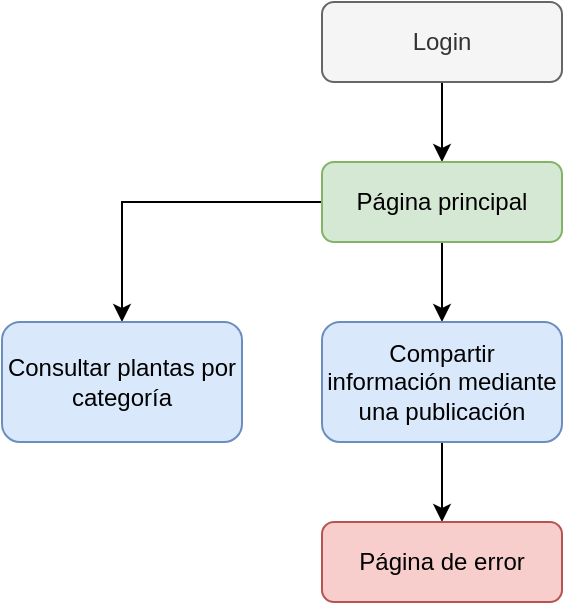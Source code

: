 <mxfile version="21.2.3" type="github">
  <diagram name="Página-1" id="1CSgYSEQ3Huy4OzQsvCH">
    <mxGraphModel dx="1099" dy="1066" grid="1" gridSize="10" guides="1" tooltips="1" connect="1" arrows="1" fold="1" page="1" pageScale="1" pageWidth="827" pageHeight="1169" math="0" shadow="0">
      <root>
        <mxCell id="0" />
        <mxCell id="1" parent="0" />
        <mxCell id="upEOcmTDrx1A9aE9RCZn-7" value="" style="edgeStyle=orthogonalEdgeStyle;rounded=0;orthogonalLoop=1;jettySize=auto;html=1;" edge="1" parent="1" source="upEOcmTDrx1A9aE9RCZn-1" target="upEOcmTDrx1A9aE9RCZn-6">
          <mxGeometry relative="1" as="geometry" />
        </mxCell>
        <mxCell id="upEOcmTDrx1A9aE9RCZn-1" value="Login" style="rounded=1;whiteSpace=wrap;html=1;fillColor=#f5f5f5;strokeColor=#666666;fontColor=#333333;" vertex="1" parent="1">
          <mxGeometry x="360" y="40" width="120" height="40" as="geometry" />
        </mxCell>
        <mxCell id="upEOcmTDrx1A9aE9RCZn-9" value="" style="edgeStyle=orthogonalEdgeStyle;rounded=0;orthogonalLoop=1;jettySize=auto;html=1;" edge="1" parent="1" source="upEOcmTDrx1A9aE9RCZn-6" target="upEOcmTDrx1A9aE9RCZn-8">
          <mxGeometry relative="1" as="geometry" />
        </mxCell>
        <mxCell id="upEOcmTDrx1A9aE9RCZn-11" value="" style="edgeStyle=orthogonalEdgeStyle;rounded=0;orthogonalLoop=1;jettySize=auto;html=1;" edge="1" parent="1" source="upEOcmTDrx1A9aE9RCZn-6" target="upEOcmTDrx1A9aE9RCZn-10">
          <mxGeometry relative="1" as="geometry" />
        </mxCell>
        <mxCell id="upEOcmTDrx1A9aE9RCZn-6" value="Página principal" style="whiteSpace=wrap;html=1;rounded=1;fillColor=#d5e8d4;strokeColor=#82b366;" vertex="1" parent="1">
          <mxGeometry x="360" y="120" width="120" height="40" as="geometry" />
        </mxCell>
        <mxCell id="upEOcmTDrx1A9aE9RCZn-8" value="Consultar plantas por categoría" style="whiteSpace=wrap;html=1;rounded=1;fillColor=#dae8fc;strokeColor=#6c8ebf;" vertex="1" parent="1">
          <mxGeometry x="200" y="200" width="120" height="60" as="geometry" />
        </mxCell>
        <mxCell id="upEOcmTDrx1A9aE9RCZn-15" value="" style="edgeStyle=orthogonalEdgeStyle;rounded=0;orthogonalLoop=1;jettySize=auto;html=1;" edge="1" parent="1" source="upEOcmTDrx1A9aE9RCZn-10" target="upEOcmTDrx1A9aE9RCZn-14">
          <mxGeometry relative="1" as="geometry" />
        </mxCell>
        <mxCell id="upEOcmTDrx1A9aE9RCZn-10" value="Compartir información mediante una publicación" style="whiteSpace=wrap;html=1;rounded=1;fillColor=#dae8fc;strokeColor=#6c8ebf;" vertex="1" parent="1">
          <mxGeometry x="360" y="200" width="120" height="60" as="geometry" />
        </mxCell>
        <mxCell id="upEOcmTDrx1A9aE9RCZn-14" value="Página de error" style="whiteSpace=wrap;html=1;rounded=1;fillColor=#f8cecc;strokeColor=#b85450;" vertex="1" parent="1">
          <mxGeometry x="360" y="300" width="120" height="40" as="geometry" />
        </mxCell>
      </root>
    </mxGraphModel>
  </diagram>
</mxfile>
